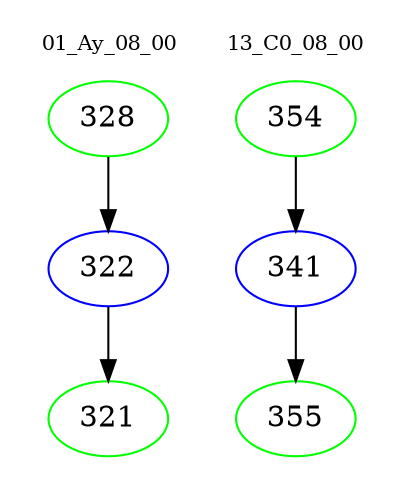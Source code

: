 digraph{
subgraph cluster_0 {
color = white
label = "01_Ay_08_00";
fontsize=10;
T0_328 [label="328", color="green"]
T0_328 -> T0_322 [color="black"]
T0_322 [label="322", color="blue"]
T0_322 -> T0_321 [color="black"]
T0_321 [label="321", color="green"]
}
subgraph cluster_1 {
color = white
label = "13_C0_08_00";
fontsize=10;
T1_354 [label="354", color="green"]
T1_354 -> T1_341 [color="black"]
T1_341 [label="341", color="blue"]
T1_341 -> T1_355 [color="black"]
T1_355 [label="355", color="green"]
}
}
